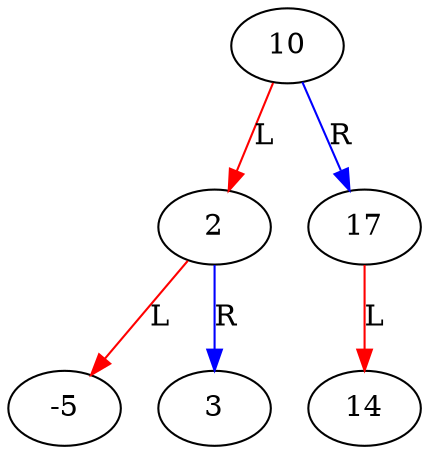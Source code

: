 digraph G{
2823206526976[label="-5"];
2823206526848[label="3"];
2823206526816[label="2"];
2823206526816->2823206526848[color="blue",label="R"];
2823206526816->2823206526976[color="red",label="L"];
2823206527136[label="14"];
2823206526496[label="17"];
2823206526496->2823206527136[color="red",label="L"];
2823206526400[label="10"];
2823206526400->2823206526496[color="blue",label="R"];
2823206526400->2823206526816[color="red",label="L"];
}